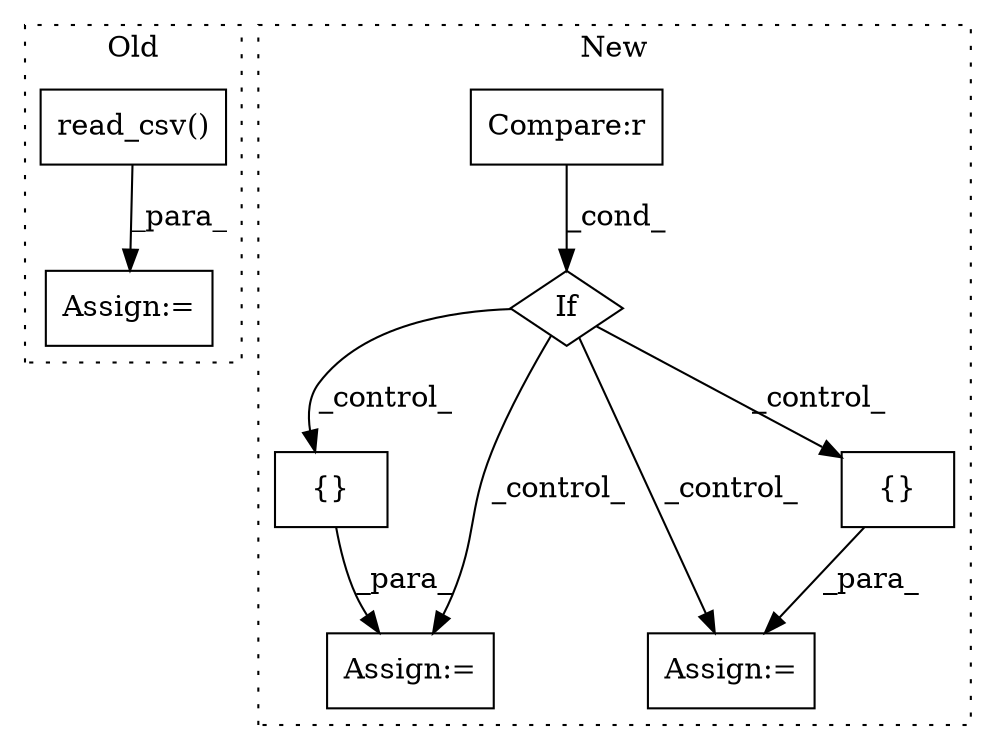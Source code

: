 digraph G {
subgraph cluster0 {
1 [label="read_csv()" a="75" s="3502,3527" l="12,1" shape="box"];
3 [label="Assign:=" a="68" s="3574" l="3" shape="box"];
label = "Old";
style="dotted";
}
subgraph cluster1 {
2 [label="{}" a="59" s="3288,3305" l="1,0" shape="box"];
4 [label="Assign:=" a="68" s="3271" l="3" shape="box"];
5 [label="If" a="96" s="3162" l="3" shape="diamond"];
6 [label="Compare:r" a="40" s="3165" l="16" shape="box"];
7 [label="Assign:=" a="68" s="3209" l="3" shape="box"];
8 [label="{}" a="59" s="3226,3241" l="1,0" shape="box"];
label = "New";
style="dotted";
}
1 -> 3 [label="_para_"];
2 -> 4 [label="_para_"];
5 -> 4 [label="_control_"];
5 -> 7 [label="_control_"];
5 -> 2 [label="_control_"];
5 -> 8 [label="_control_"];
6 -> 5 [label="_cond_"];
8 -> 7 [label="_para_"];
}
